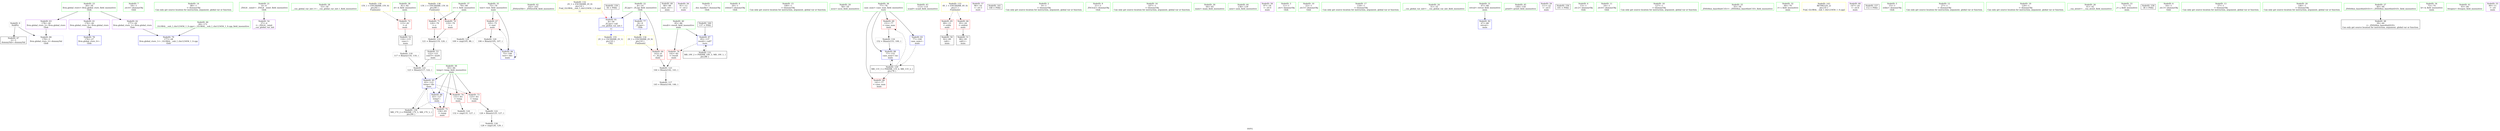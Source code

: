 digraph "SVFG" {
	label="SVFG";

	Node0x55795cd174f0 [shape=record,color=grey,label="{NodeID: 0\nNullPtr}"];
	Node0x55795cd174f0 -> Node0x55795cd1f810[style=solid];
	Node0x55795cd174f0 -> Node0x55795cd22480[style=solid];
	Node0x55795cd1d4c0 [shape=record,color=green,label="{NodeID: 7\n18\<--1\n.str.4\<--dummyObj\nGlob }"];
	Node0x55795cd1d8f0 [shape=record,color=green,label="{NodeID: 14\n88\<--1\n\<--dummyObj\nCan only get source location for instruction, argument, global var or function.}"];
	Node0x55795cd1dff0 [shape=record,color=green,label="{NodeID: 21\n4\<--6\n_ZStL8__ioinit\<--_ZStL8__ioinit_field_insensitive\nGlob }"];
	Node0x55795cd1dff0 -> Node0x55795cd20e40[style=solid];
	Node0x55795cd1e6f0 [shape=record,color=green,label="{NodeID: 28\n53\<--54\n__cxx_global_var_init.1\<--__cxx_global_var_init.1_field_insensitive\n}"];
	Node0x55795cd24b60 [shape=record,color=grey,label="{NodeID: 118\n117 = Binary(116, 118, )\n}"];
	Node0x55795cd24b60 -> Node0x55795cd24fe0[style=solid];
	Node0x55795cd1ed30 [shape=record,color=green,label="{NodeID: 35\n75\<--76\ntest\<--test_field_insensitive\nmain\n}"];
	Node0x55795cd1ed30 -> Node0x55795cd21960[style=solid];
	Node0x55795cd1ed30 -> Node0x55795cd227f0[style=solid];
	Node0x55795cd255e0 [shape=record,color=grey,label="{NodeID: 125\n109 = cmp(105, 88, )\n}"];
	Node0x55795cd1f310 [shape=record,color=green,label="{NodeID: 42\n102\<--103\n_ZNSirsERi\<--_ZNSirsERi_field_insensitive\n}"];
	Node0x55795cd2a110 [shape=record,color=yellow,style=double,label="{NodeID: 132\n2V_1 = ENCHI(MR_2V_0)\npts\{10 \}\nFun[_GLOBAL__sub_I_chx123456_1_0.cpp]|{<s0>11}}"];
	Node0x55795cd2a110:s0 -> Node0x55795cd22580[style=dashed,color=red];
	Node0x55795cd20a30 [shape=record,color=black,label="{NodeID: 49\n66\<--88\nmain_ret\<--\nmain\n}"];
	Node0x55795cd2b1a0 [shape=record,color=yellow,style=double,label="{NodeID: 139\n15V_1 = ENCHI(MR_15V_0)\npts\{82 \}\nFun[main]}"];
	Node0x55795cd2b1a0 -> Node0x55795cd21d70[style=dashed];
	Node0x55795cd20fe0 [shape=record,color=purple,label="{NodeID: 56\n91\<--13\n\<--.str.2\nmain\n}"];
	Node0x55795cd215f0 [shape=record,color=purple,label="{NodeID: 63\n178\<--26\nllvm.global_ctors_2\<--llvm.global_ctors\nGlob }"];
	Node0x55795cd215f0 -> Node0x55795cd22480[style=solid];
	Node0x55795cd21bd0 [shape=record,color=red,label="{NodeID: 70\n119\<--79\n\<--v\nmain\n}"];
	Node0x55795cd21bd0 -> Node0x55795cd24ce0[style=solid];
	Node0x55795cd31450 [shape=record,color=black,label="{NodeID: 160\n137 = PHI()\n}"];
	Node0x55795cd31450 -> Node0x55795cd22a60[style=solid];
	Node0x55795cd22180 [shape=record,color=blue,label="{NodeID: 77\n8\<--9\n_ZL2pi\<--\nGlob }"];
	Node0x55795cd22180 -> Node0x55795cd2ad40[style=dashed];
	Node0x55795cd227f0 [shape=record,color=blue,label="{NodeID: 84\n75\<--106\ntest\<--dec\nmain\n}"];
	Node0x55795cd227f0 -> Node0x55795cd21960[style=dashed];
	Node0x55795cd227f0 -> Node0x55795cd227f0[style=dashed];
	Node0x55795cd1c780 [shape=record,color=green,label="{NodeID: 1\n7\<--1\n__dso_handle\<--dummyObj\nGlob }"];
	Node0x55795cd1d550 [shape=record,color=green,label="{NodeID: 8\n20\<--1\nstdout\<--dummyObj\nGlob }"];
	Node0x55795cd1d9f0 [shape=record,color=green,label="{NodeID: 15\n100\<--1\n\<--dummyObj\nCan only get source location for instruction, argument, global var or function.}"];
	Node0x55795cd1e0f0 [shape=record,color=green,label="{NodeID: 22\n8\<--10\n_ZL2pi\<--_ZL2pi_field_insensitive\nGlob }"];
	Node0x55795cd1e0f0 -> Node0x55795cd216f0[style=solid];
	Node0x55795cd1e0f0 -> Node0x55795cd22180[style=solid];
	Node0x55795cd1e0f0 -> Node0x55795cd22580[style=solid];
	Node0x55795cd1e7f0 [shape=record,color=green,label="{NodeID: 29\n58\<--59\nacos\<--acos_field_insensitive\n}"];
	Node0x55795cd24ce0 [shape=record,color=grey,label="{NodeID: 119\n121 = Binary(119, 120, )\n}"];
	Node0x55795cd24ce0 -> Node0x55795cd20d70[style=solid];
	Node0x55795cd1ee00 [shape=record,color=green,label="{NodeID: 36\n77\<--78\ncase_num\<--case_num_field_insensitive\nmain\n}"];
	Node0x55795cd1ee00 -> Node0x55795cd21a30[style=solid];
	Node0x55795cd1ee00 -> Node0x55795cd21b00[style=solid];
	Node0x55795cd1ee00 -> Node0x55795cd22720[style=solid];
	Node0x55795cd1ee00 -> Node0x55795cd22b30[style=solid];
	Node0x55795cd25760 [shape=record,color=grey,label="{NodeID: 126\n128 = cmp(126, 129, )\n}"];
	Node0x55795cd1f410 [shape=record,color=green,label="{NodeID: 43\n113\<--114\nscanf\<--scanf_field_insensitive\n}"];
	Node0x55795cd2ac30 [shape=record,color=yellow,style=double,label="{NodeID: 133\n4V_1 = ENCHI(MR_4V_0)\npts\{1 \}\nFun[main]}"];
	Node0x55795cd2ac30 -> Node0x55795cd217c0[style=dashed];
	Node0x55795cd2ac30 -> Node0x55795cd21890[style=dashed];
	Node0x55795cd20b00 [shape=record,color=black,label="{NodeID: 50\n92\<--89\ncall\<--\nmain\n}"];
	Node0x55795cd210b0 [shape=record,color=purple,label="{NodeID: 57\n96\<--16\n\<--.str.3\nmain\n}"];
	Node0x55795cd216f0 [shape=record,color=red,label="{NodeID: 64\n143\<--8\n\<--_ZL2pi\nmain\n}"];
	Node0x55795cd216f0 -> Node0x55795cd252e0[style=solid];
	Node0x55795cd21ca0 [shape=record,color=red,label="{NodeID: 71\n120\<--79\n\<--v\nmain\n}"];
	Node0x55795cd21ca0 -> Node0x55795cd24ce0[style=solid];
	Node0x55795cd31550 [shape=record,color=black,label="{NodeID: 161\n148 = PHI()\n}"];
	Node0x55795cd22280 [shape=record,color=blue,label="{NodeID: 78\n176\<--27\nllvm.global_ctors_0\<--\nGlob }"];
	Node0x55795cd228c0 [shape=record,color=blue,label="{NodeID: 85\n83\<--123\ntemp\<--div\nmain\n}"];
	Node0x55795cd228c0 -> Node0x55795cd21e40[style=dashed];
	Node0x55795cd228c0 -> Node0x55795cd21f10[style=dashed];
	Node0x55795cd228c0 -> Node0x55795cd21fe0[style=dashed];
	Node0x55795cd228c0 -> Node0x55795cd22990[style=dashed];
	Node0x55795cd228c0 -> Node0x55795cd29710[style=dashed];
	Node0x55795cd1ca40 [shape=record,color=green,label="{NodeID: 2\n9\<--1\n\<--dummyObj\nCan only get source location for instruction, argument, global var or function.}"];
	Node0x55795cd1d5e0 [shape=record,color=green,label="{NodeID: 9\n21\<--1\n_ZSt3cin\<--dummyObj\nGlob }"];
	Node0x55795cd1daf0 [shape=record,color=green,label="{NodeID: 16\n107\<--1\n\<--dummyObj\nCan only get source location for instruction, argument, global var or function.}"];
	Node0x55795cd1e1f0 [shape=record,color=green,label="{NodeID: 23\n26\<--30\nllvm.global_ctors\<--llvm.global_ctors_field_insensitive\nGlob }"];
	Node0x55795cd1e1f0 -> Node0x55795cd213f0[style=solid];
	Node0x55795cd1e1f0 -> Node0x55795cd214f0[style=solid];
	Node0x55795cd1e1f0 -> Node0x55795cd215f0[style=solid];
	Node0x55795cd1e8f0 [shape=record,color=green,label="{NodeID: 30\n64\<--65\nmain\<--main_field_insensitive\n}"];
	Node0x55795cd24e60 [shape=record,color=grey,label="{NodeID: 120\n106 = Binary(105, 107, )\n}"];
	Node0x55795cd24e60 -> Node0x55795cd227f0[style=solid];
	Node0x55795cd1eed0 [shape=record,color=green,label="{NodeID: 37\n79\<--80\nv\<--v_field_insensitive\nmain\n}"];
	Node0x55795cd1eed0 -> Node0x55795cd21bd0[style=solid];
	Node0x55795cd1eed0 -> Node0x55795cd21ca0[style=solid];
	Node0x55795cd1f510 [shape=record,color=green,label="{NodeID: 44\n138\<--139\nasin\<--asin_field_insensitive\n}"];
	Node0x55795cd2ad40 [shape=record,color=yellow,style=double,label="{NodeID: 134\n2V_1 = ENCHI(MR_2V_0)\npts\{10 \}\nFun[main]}"];
	Node0x55795cd2ad40 -> Node0x55795cd216f0[style=dashed];
	Node0x55795cd20bd0 [shape=record,color=black,label="{NodeID: 51\n98\<--95\ncall1\<--\nmain\n}"];
	Node0x55795cd21180 [shape=record,color=purple,label="{NodeID: 58\n97\<--18\n\<--.str.4\nmain\n}"];
	Node0x55795cd217c0 [shape=record,color=red,label="{NodeID: 65\n89\<--15\n\<--stdin\nmain\n}"];
	Node0x55795cd217c0 -> Node0x55795cd20b00[style=solid];
	Node0x55795cd2caf0 [shape=record,color=yellow,style=double,label="{NodeID: 155\n2V_2 = CSCHI(MR_2V_1)\npts\{10 \}\nCS[]}"];
	Node0x55795cd21d70 [shape=record,color=red,label="{NodeID: 72\n115\<--81\n\<--d\nmain\n}"];
	Node0x55795cd21d70 -> Node0x55795cd20ca0[style=solid];
	Node0x55795cd22380 [shape=record,color=blue,label="{NodeID: 79\n177\<--28\nllvm.global_ctors_1\<--_GLOBAL__sub_I_chx123456_1_0.cpp\nGlob }"];
	Node0x55795cd22990 [shape=record,color=blue,label="{NodeID: 86\n83\<--127\ntemp\<--\nmain\n}"];
	Node0x55795cd22990 -> Node0x55795cd21fe0[style=dashed];
	Node0x55795cd22990 -> Node0x55795cd29710[style=dashed];
	Node0x55795cd1cad0 [shape=record,color=green,label="{NodeID: 3\n11\<--1\n.str\<--dummyObj\nGlob }"];
	Node0x55795cd1d670 [shape=record,color=green,label="{NodeID: 10\n22\<--1\n.str.5\<--dummyObj\nGlob }"];
	Node0x55795cd1dbf0 [shape=record,color=green,label="{NodeID: 17\n118\<--1\n\<--dummyObj\nCan only get source location for instruction, argument, global var or function.}"];
	Node0x55795cd1e2f0 [shape=record,color=green,label="{NodeID: 24\n31\<--32\n__cxx_global_var_init\<--__cxx_global_var_init_field_insensitive\n}"];
	Node0x55795cd1e9f0 [shape=record,color=green,label="{NodeID: 31\n67\<--68\nretval\<--retval_field_insensitive\nmain\n}"];
	Node0x55795cd1e9f0 -> Node0x55795cd22650[style=solid];
	Node0x55795cd24fe0 [shape=record,color=grey,label="{NodeID: 121\n123 = Binary(117, 122, )\n}"];
	Node0x55795cd24fe0 -> Node0x55795cd228c0[style=solid];
	Node0x55795cd1efa0 [shape=record,color=green,label="{NodeID: 38\n81\<--82\nd\<--d_field_insensitive\nmain\n}"];
	Node0x55795cd1efa0 -> Node0x55795cd21d70[style=solid];
	Node0x55795cd1f610 [shape=record,color=green,label="{NodeID: 45\n149\<--150\nprintf\<--printf_field_insensitive\n}"];
	Node0x55795cd20ca0 [shape=record,color=black,label="{NodeID: 52\n116\<--115\nconv\<--\nmain\n}"];
	Node0x55795cd20ca0 -> Node0x55795cd24b60[style=solid];
	Node0x55795cd21250 [shape=record,color=purple,label="{NodeID: 59\n111\<--22\n\<--.str.5\nmain\n}"];
	Node0x55795cd21890 [shape=record,color=red,label="{NodeID: 66\n95\<--20\n\<--stdout\nmain\n}"];
	Node0x55795cd21890 -> Node0x55795cd20bd0[style=solid];
	Node0x55795cb75660 [shape=record,color=black,label="{NodeID: 156\n101 = PHI()\n}"];
	Node0x55795cd21e40 [shape=record,color=red,label="{NodeID: 73\n125\<--83\n\<--temp\nmain\n}"];
	Node0x55795cd21e40 -> Node0x55795cd25160[style=solid];
	Node0x55795cd22480 [shape=record,color=blue, style = dotted,label="{NodeID: 80\n178\<--3\nllvm.global_ctors_2\<--dummyVal\nGlob }"];
	Node0x55795cd22a60 [shape=record,color=blue,label="{NodeID: 87\n85\<--137\nresult\<--call7\nmain\n}"];
	Node0x55795cd22a60 -> Node0x55795cd220b0[style=dashed];
	Node0x55795cd22a60 -> Node0x55795cd29c10[style=dashed];
	Node0x55795cd1cb60 [shape=record,color=green,label="{NodeID: 4\n13\<--1\n.str.2\<--dummyObj\nGlob }"];
	Node0x55795cd1d700 [shape=record,color=green,label="{NodeID: 11\n24\<--1\n.str.6\<--dummyObj\nGlob }"];
	Node0x55795cd1dcf0 [shape=record,color=green,label="{NodeID: 18\n127\<--1\n\<--dummyObj\nCan only get source location for instruction, argument, global var or function.}"];
	Node0x55795cd1e3f0 [shape=record,color=green,label="{NodeID: 25\n35\<--36\n_ZNSt8ios_base4InitC1Ev\<--_ZNSt8ios_base4InitC1Ev_field_insensitive\n}"];
	Node0x55795cd1eac0 [shape=record,color=green,label="{NodeID: 32\n69\<--70\ni\<--i_field_insensitive\nmain\n}"];
	Node0x55795cd25160 [shape=record,color=grey,label="{NodeID: 122\n126 = Binary(125, 127, )\n}"];
	Node0x55795cd25160 -> Node0x55795cd25760[style=solid];
	Node0x55795cd1f070 [shape=record,color=green,label="{NodeID: 39\n83\<--84\ntemp\<--temp_field_insensitive\nmain\n}"];
	Node0x55795cd1f070 -> Node0x55795cd21e40[style=solid];
	Node0x55795cd1f070 -> Node0x55795cd21f10[style=solid];
	Node0x55795cd1f070 -> Node0x55795cd21fe0[style=solid];
	Node0x55795cd1f070 -> Node0x55795cd228c0[style=solid];
	Node0x55795cd1f070 -> Node0x55795cd22990[style=solid];
	Node0x55795cd29210 [shape=record,color=black,label="{NodeID: 129\nMR_11V_3 = PHI(MR_11V_4, MR_11V_2, )\npts\{78 \}\n}"];
	Node0x55795cd29210 -> Node0x55795cd21a30[style=dashed];
	Node0x55795cd29210 -> Node0x55795cd21b00[style=dashed];
	Node0x55795cd29210 -> Node0x55795cd22b30[style=dashed];
	Node0x55795cd1f710 [shape=record,color=green,label="{NodeID: 46\n28\<--171\n_GLOBAL__sub_I_chx123456_1_0.cpp\<--_GLOBAL__sub_I_chx123456_1_0.cpp_field_insensitive\n}"];
	Node0x55795cd1f710 -> Node0x55795cd22380[style=solid];
	Node0x55795cd20d70 [shape=record,color=black,label="{NodeID: 53\n122\<--121\nconv5\<--mul4\nmain\n}"];
	Node0x55795cd20d70 -> Node0x55795cd24fe0[style=solid];
	Node0x55795cd2b550 [shape=record,color=yellow,style=double,label="{NodeID: 143\nRETMU(2V_2)\npts\{10 \}\nFun[_GLOBAL__sub_I_chx123456_1_0.cpp]}"];
	Node0x55795cd21320 [shape=record,color=purple,label="{NodeID: 60\n147\<--24\n\<--.str.6\nmain\n}"];
	Node0x55795cd21960 [shape=record,color=red,label="{NodeID: 67\n105\<--75\n\<--test\nmain\n}"];
	Node0x55795cd21960 -> Node0x55795cd24e60[style=solid];
	Node0x55795cd21960 -> Node0x55795cd255e0[style=solid];
	Node0x55795cd30a20 [shape=record,color=black,label="{NodeID: 157\n112 = PHI()\n}"];
	Node0x55795cd21f10 [shape=record,color=red,label="{NodeID: 74\n131\<--83\n\<--temp\nmain\n}"];
	Node0x55795cd21f10 -> Node0x55795cd25460[style=solid];
	Node0x55795cd22580 [shape=record,color=blue,label="{NodeID: 81\n8\<--56\n_ZL2pi\<--call\n__cxx_global_var_init.1\n|{<s0>11}}"];
	Node0x55795cd22580:s0 -> Node0x55795cd2caf0[style=dashed,color=blue];
	Node0x55795cd22b30 [shape=record,color=blue,label="{NodeID: 88\n77\<--152\ncase_num\<--inc\nmain\n}"];
	Node0x55795cd22b30 -> Node0x55795cd29210[style=dashed];
	Node0x55795cd1cbf0 [shape=record,color=green,label="{NodeID: 5\n15\<--1\nstdin\<--dummyObj\nGlob }"];
	Node0x55795cd1d790 [shape=record,color=green,label="{NodeID: 12\n27\<--1\n\<--dummyObj\nCan only get source location for instruction, argument, global var or function.}"];
	Node0x55795cd1ddf0 [shape=record,color=green,label="{NodeID: 19\n129\<--1\n\<--dummyObj\nCan only get source location for instruction, argument, global var or function.}"];
	Node0x55795cd1e4f0 [shape=record,color=green,label="{NodeID: 26\n41\<--42\n__cxa_atexit\<--__cxa_atexit_field_insensitive\n}"];
	Node0x55795cd24860 [shape=record,color=grey,label="{NodeID: 116\n152 = Binary(151, 100, )\n}"];
	Node0x55795cd24860 -> Node0x55795cd22b30[style=solid];
	Node0x55795cd1eb90 [shape=record,color=green,label="{NodeID: 33\n71\<--72\nj\<--j_field_insensitive\nmain\n}"];
	Node0x55795cd252e0 [shape=record,color=grey,label="{NodeID: 123\n144 = Binary(142, 143, )\n}"];
	Node0x55795cd252e0 -> Node0x55795cd249e0[style=solid];
	Node0x55795cd1f140 [shape=record,color=green,label="{NodeID: 40\n85\<--86\nresult\<--result_field_insensitive\nmain\n}"];
	Node0x55795cd1f140 -> Node0x55795cd220b0[style=solid];
	Node0x55795cd1f140 -> Node0x55795cd22a60[style=solid];
	Node0x55795cd29710 [shape=record,color=black,label="{NodeID: 130\nMR_17V_2 = PHI(MR_17V_5, MR_17V_1, )\npts\{84 \}\n}"];
	Node0x55795cd29710 -> Node0x55795cd228c0[style=dashed];
	Node0x55795cd1f810 [shape=record,color=black,label="{NodeID: 47\n2\<--3\ndummyVal\<--dummyVal\n}"];
	Node0x55795cd20e40 [shape=record,color=purple,label="{NodeID: 54\n37\<--4\n\<--_ZStL8__ioinit\n__cxx_global_var_init\n}"];
	Node0x55795cd213f0 [shape=record,color=purple,label="{NodeID: 61\n176\<--26\nllvm.global_ctors_0\<--llvm.global_ctors\nGlob }"];
	Node0x55795cd213f0 -> Node0x55795cd22280[style=solid];
	Node0x55795cd21a30 [shape=record,color=red,label="{NodeID: 68\n141\<--77\n\<--case_num\nmain\n}"];
	Node0x55795cd30b20 [shape=record,color=black,label="{NodeID: 158\n38 = PHI()\n}"];
	Node0x55795cd21fe0 [shape=record,color=red,label="{NodeID: 75\n136\<--83\n\<--temp\nmain\n}"];
	Node0x55795cd22650 [shape=record,color=blue,label="{NodeID: 82\n67\<--88\nretval\<--\nmain\n}"];
	Node0x55795cd1d430 [shape=record,color=green,label="{NodeID: 6\n16\<--1\n.str.3\<--dummyObj\nGlob }"];
	Node0x55795cd1d820 [shape=record,color=green,label="{NodeID: 13\n57\<--1\n\<--dummyObj\nCan only get source location for instruction, argument, global var or function.}"];
	Node0x55795cd1def0 [shape=record,color=green,label="{NodeID: 20\n146\<--1\n\<--dummyObj\nCan only get source location for instruction, argument, global var or function.}"];
	Node0x55795cd1e5f0 [shape=record,color=green,label="{NodeID: 27\n40\<--46\n_ZNSt8ios_base4InitD1Ev\<--_ZNSt8ios_base4InitD1Ev_field_insensitive\n}"];
	Node0x55795cd1e5f0 -> Node0x55795cd20930[style=solid];
	Node0x55795cd249e0 [shape=record,color=grey,label="{NodeID: 117\n145 = Binary(144, 146, )\n}"];
	Node0x55795cd1ec60 [shape=record,color=green,label="{NodeID: 34\n73\<--74\nk\<--k_field_insensitive\nmain\n}"];
	Node0x55795cd25460 [shape=record,color=grey,label="{NodeID: 124\n132 = cmp(131, 127, )\n}"];
	Node0x55795cd1f210 [shape=record,color=green,label="{NodeID: 41\n93\<--94\nfreopen\<--freopen_field_insensitive\n}"];
	Node0x55795cd29c10 [shape=record,color=black,label="{NodeID: 131\nMR_19V_2 = PHI(MR_19V_3, MR_19V_1, )\npts\{86 \}\n}"];
	Node0x55795cd29c10 -> Node0x55795cd22a60[style=dashed];
	Node0x55795cd20930 [shape=record,color=black,label="{NodeID: 48\n39\<--40\n\<--_ZNSt8ios_base4InitD1Ev\nCan only get source location for instruction, argument, global var or function.}"];
	Node0x55795cd2b0c0 [shape=record,color=yellow,style=double,label="{NodeID: 138\n13V_1 = ENCHI(MR_13V_0)\npts\{80 \}\nFun[main]}"];
	Node0x55795cd2b0c0 -> Node0x55795cd21bd0[style=dashed];
	Node0x55795cd2b0c0 -> Node0x55795cd21ca0[style=dashed];
	Node0x55795cd20f10 [shape=record,color=purple,label="{NodeID: 55\n90\<--11\n\<--.str\nmain\n}"];
	Node0x55795cd214f0 [shape=record,color=purple,label="{NodeID: 62\n177\<--26\nllvm.global_ctors_1\<--llvm.global_ctors\nGlob }"];
	Node0x55795cd214f0 -> Node0x55795cd22380[style=solid];
	Node0x55795cd21b00 [shape=record,color=red,label="{NodeID: 69\n151\<--77\n\<--case_num\nmain\n}"];
	Node0x55795cd21b00 -> Node0x55795cd24860[style=solid];
	Node0x55795cd30c20 [shape=record,color=black,label="{NodeID: 159\n56 = PHI()\n}"];
	Node0x55795cd30c20 -> Node0x55795cd22580[style=solid];
	Node0x55795cd220b0 [shape=record,color=red,label="{NodeID: 76\n142\<--85\n\<--result\nmain\n}"];
	Node0x55795cd220b0 -> Node0x55795cd252e0[style=solid];
	Node0x55795cd22720 [shape=record,color=blue,label="{NodeID: 83\n77\<--100\ncase_num\<--\nmain\n}"];
	Node0x55795cd22720 -> Node0x55795cd29210[style=dashed];
}
